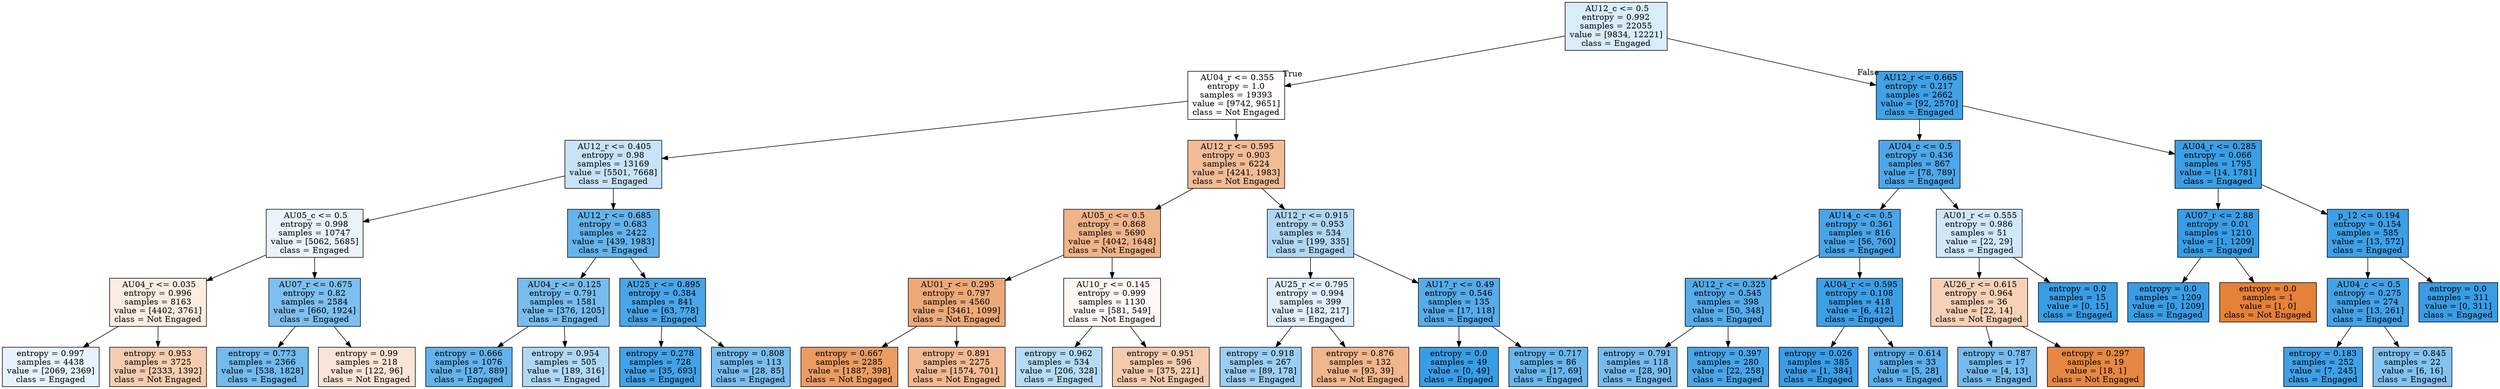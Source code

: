 digraph Tree {
node [shape=box, style="filled", color="black"] ;
0 [label=" AU12_c <= 0.5\nentropy = 0.992\nsamples = 22055\nvalue = [9834, 12221]\nclass = Engaged", fillcolor="#d8ecfa"] ;
1 [label=" AU04_r <= 0.355\nentropy = 1.0\nsamples = 19393\nvalue = [9742, 9651]\nclass = Not Engaged", fillcolor="#fffefd"] ;
0 -> 1 [labeldistance=2.5, labelangle=45, headlabel="True"] ;
2 [label=" AU12_r <= 0.405\nentropy = 0.98\nsamples = 13169\nvalue = [5501, 7668]\nclass = Engaged", fillcolor="#c7e3f8"] ;
1 -> 2 ;
3 [label=" AU05_c <= 0.5\nentropy = 0.998\nsamples = 10747\nvalue = [5062, 5685]\nclass = Engaged", fillcolor="#e9f4fc"] ;
2 -> 3 ;
4 [label=" AU04_r <= 0.035\nentropy = 0.996\nsamples = 8163\nvalue = [4402, 3761]\nclass = Not Engaged", fillcolor="#fbede2"] ;
3 -> 4 ;
5 [label="entropy = 0.997\nsamples = 4438\nvalue = [2069, 2369]\nclass = Engaged", fillcolor="#e6f3fc"] ;
4 -> 5 ;
6 [label="entropy = 0.953\nsamples = 3725\nvalue = [2333, 1392]\nclass = Not Engaged", fillcolor="#f5ccaf"] ;
4 -> 6 ;
7 [label=" AU07_r <= 0.675\nentropy = 0.82\nsamples = 2584\nvalue = [660, 1924]\nclass = Engaged", fillcolor="#7dbfee"] ;
3 -> 7 ;
8 [label="entropy = 0.773\nsamples = 2366\nvalue = [538, 1828]\nclass = Engaged", fillcolor="#73baed"] ;
7 -> 8 ;
9 [label="entropy = 0.99\nsamples = 218\nvalue = [122, 96]\nclass = Not Engaged", fillcolor="#f9e4d5"] ;
7 -> 9 ;
10 [label=" AU12_r <= 0.685\nentropy = 0.683\nsamples = 2422\nvalue = [439, 1983]\nclass = Engaged", fillcolor="#65b3eb"] ;
2 -> 10 ;
11 [label=" AU04_r <= 0.125\nentropy = 0.791\nsamples = 1581\nvalue = [376, 1205]\nclass = Engaged", fillcolor="#77bced"] ;
10 -> 11 ;
12 [label="entropy = 0.666\nsamples = 1076\nvalue = [187, 889]\nclass = Engaged", fillcolor="#63b2ea"] ;
11 -> 12 ;
13 [label="entropy = 0.954\nsamples = 505\nvalue = [189, 316]\nclass = Engaged", fillcolor="#afd8f5"] ;
11 -> 13 ;
14 [label=" AU25_r <= 0.895\nentropy = 0.384\nsamples = 841\nvalue = [63, 778]\nclass = Engaged", fillcolor="#49a5e7"] ;
10 -> 14 ;
15 [label="entropy = 0.278\nsamples = 728\nvalue = [35, 693]\nclass = Engaged", fillcolor="#43a2e6"] ;
14 -> 15 ;
16 [label="entropy = 0.808\nsamples = 113\nvalue = [28, 85]\nclass = Engaged", fillcolor="#7abdee"] ;
14 -> 16 ;
17 [label=" AU12_r <= 0.595\nentropy = 0.903\nsamples = 6224\nvalue = [4241, 1983]\nclass = Not Engaged", fillcolor="#f1bc96"] ;
1 -> 17 ;
18 [label=" AU05_c <= 0.5\nentropy = 0.868\nsamples = 5690\nvalue = [4042, 1648]\nclass = Not Engaged", fillcolor="#f0b48a"] ;
17 -> 18 ;
19 [label=" AU01_r <= 0.295\nentropy = 0.797\nsamples = 4560\nvalue = [3461, 1099]\nclass = Not Engaged", fillcolor="#eda978"] ;
18 -> 19 ;
20 [label="entropy = 0.667\nsamples = 2285\nvalue = [1887, 398]\nclass = Not Engaged", fillcolor="#ea9c63"] ;
19 -> 20 ;
21 [label="entropy = 0.891\nsamples = 2275\nvalue = [1574, 701]\nclass = Not Engaged", fillcolor="#f1b991"] ;
19 -> 21 ;
22 [label=" AU10_r <= 0.145\nentropy = 0.999\nsamples = 1130\nvalue = [581, 549]\nclass = Not Engaged", fillcolor="#fef8f4"] ;
18 -> 22 ;
23 [label="entropy = 0.962\nsamples = 534\nvalue = [206, 328]\nclass = Engaged", fillcolor="#b5dbf5"] ;
22 -> 23 ;
24 [label="entropy = 0.951\nsamples = 596\nvalue = [375, 221]\nclass = Not Engaged", fillcolor="#f4cbae"] ;
22 -> 24 ;
25 [label=" AU12_r <= 0.915\nentropy = 0.953\nsamples = 534\nvalue = [199, 335]\nclass = Engaged", fillcolor="#afd7f4"] ;
17 -> 25 ;
26 [label=" AU25_r <= 0.795\nentropy = 0.994\nsamples = 399\nvalue = [182, 217]\nclass = Engaged", fillcolor="#dfeffb"] ;
25 -> 26 ;
27 [label="entropy = 0.918\nsamples = 267\nvalue = [89, 178]\nclass = Engaged", fillcolor="#9ccef2"] ;
26 -> 27 ;
28 [label="entropy = 0.876\nsamples = 132\nvalue = [93, 39]\nclass = Not Engaged", fillcolor="#f0b68c"] ;
26 -> 28 ;
29 [label=" AU17_r <= 0.49\nentropy = 0.546\nsamples = 135\nvalue = [17, 118]\nclass = Engaged", fillcolor="#56abe9"] ;
25 -> 29 ;
30 [label="entropy = 0.0\nsamples = 49\nvalue = [0, 49]\nclass = Engaged", fillcolor="#399de5"] ;
29 -> 30 ;
31 [label="entropy = 0.717\nsamples = 86\nvalue = [17, 69]\nclass = Engaged", fillcolor="#6ab5eb"] ;
29 -> 31 ;
32 [label=" AU12_r <= 0.665\nentropy = 0.217\nsamples = 2662\nvalue = [92, 2570]\nclass = Engaged", fillcolor="#40a1e6"] ;
0 -> 32 [labeldistance=2.5, labelangle=-45, headlabel="False"] ;
33 [label=" AU04_c <= 0.5\nentropy = 0.436\nsamples = 867\nvalue = [78, 789]\nclass = Engaged", fillcolor="#4da7e8"] ;
32 -> 33 ;
34 [label=" AU14_c <= 0.5\nentropy = 0.361\nsamples = 816\nvalue = [56, 760]\nclass = Engaged", fillcolor="#48a4e7"] ;
33 -> 34 ;
35 [label=" AU12_r <= 0.325\nentropy = 0.545\nsamples = 398\nvalue = [50, 348]\nclass = Engaged", fillcolor="#55abe9"] ;
34 -> 35 ;
36 [label="entropy = 0.791\nsamples = 118\nvalue = [28, 90]\nclass = Engaged", fillcolor="#77bbed"] ;
35 -> 36 ;
37 [label="entropy = 0.397\nsamples = 280\nvalue = [22, 258]\nclass = Engaged", fillcolor="#4aa5e7"] ;
35 -> 37 ;
38 [label=" AU04_r <= 0.595\nentropy = 0.108\nsamples = 418\nvalue = [6, 412]\nclass = Engaged", fillcolor="#3c9ee5"] ;
34 -> 38 ;
39 [label="entropy = 0.026\nsamples = 385\nvalue = [1, 384]\nclass = Engaged", fillcolor="#3a9de5"] ;
38 -> 39 ;
40 [label="entropy = 0.614\nsamples = 33\nvalue = [5, 28]\nclass = Engaged", fillcolor="#5caeea"] ;
38 -> 40 ;
41 [label=" AU01_r <= 0.555\nentropy = 0.986\nsamples = 51\nvalue = [22, 29]\nclass = Engaged", fillcolor="#cfe7f9"] ;
33 -> 41 ;
42 [label=" AU26_r <= 0.615\nentropy = 0.964\nsamples = 36\nvalue = [22, 14]\nclass = Not Engaged", fillcolor="#f6d1b7"] ;
41 -> 42 ;
43 [label="entropy = 0.787\nsamples = 17\nvalue = [4, 13]\nclass = Engaged", fillcolor="#76bbed"] ;
42 -> 43 ;
44 [label="entropy = 0.297\nsamples = 19\nvalue = [18, 1]\nclass = Not Engaged", fillcolor="#e68844"] ;
42 -> 44 ;
45 [label="entropy = 0.0\nsamples = 15\nvalue = [0, 15]\nclass = Engaged", fillcolor="#399de5"] ;
41 -> 45 ;
46 [label=" AU04_r <= 0.285\nentropy = 0.066\nsamples = 1795\nvalue = [14, 1781]\nclass = Engaged", fillcolor="#3b9ee5"] ;
32 -> 46 ;
47 [label=" AU07_r <= 2.88\nentropy = 0.01\nsamples = 1210\nvalue = [1, 1209]\nclass = Engaged", fillcolor="#399de5"] ;
46 -> 47 ;
48 [label="entropy = 0.0\nsamples = 1209\nvalue = [0, 1209]\nclass = Engaged", fillcolor="#399de5"] ;
47 -> 48 ;
49 [label="entropy = 0.0\nsamples = 1\nvalue = [1, 0]\nclass = Not Engaged", fillcolor="#e58139"] ;
47 -> 49 ;
50 [label=" p_12 <= 0.194\nentropy = 0.154\nsamples = 585\nvalue = [13, 572]\nclass = Engaged", fillcolor="#3d9fe6"] ;
46 -> 50 ;
51 [label=" AU04_c <= 0.5\nentropy = 0.275\nsamples = 274\nvalue = [13, 261]\nclass = Engaged", fillcolor="#43a2e6"] ;
50 -> 51 ;
52 [label="entropy = 0.183\nsamples = 252\nvalue = [7, 245]\nclass = Engaged", fillcolor="#3fa0e6"] ;
51 -> 52 ;
53 [label="entropy = 0.845\nsamples = 22\nvalue = [6, 16]\nclass = Engaged", fillcolor="#83c2ef"] ;
51 -> 53 ;
54 [label="entropy = 0.0\nsamples = 311\nvalue = [0, 311]\nclass = Engaged", fillcolor="#399de5"] ;
50 -> 54 ;
}